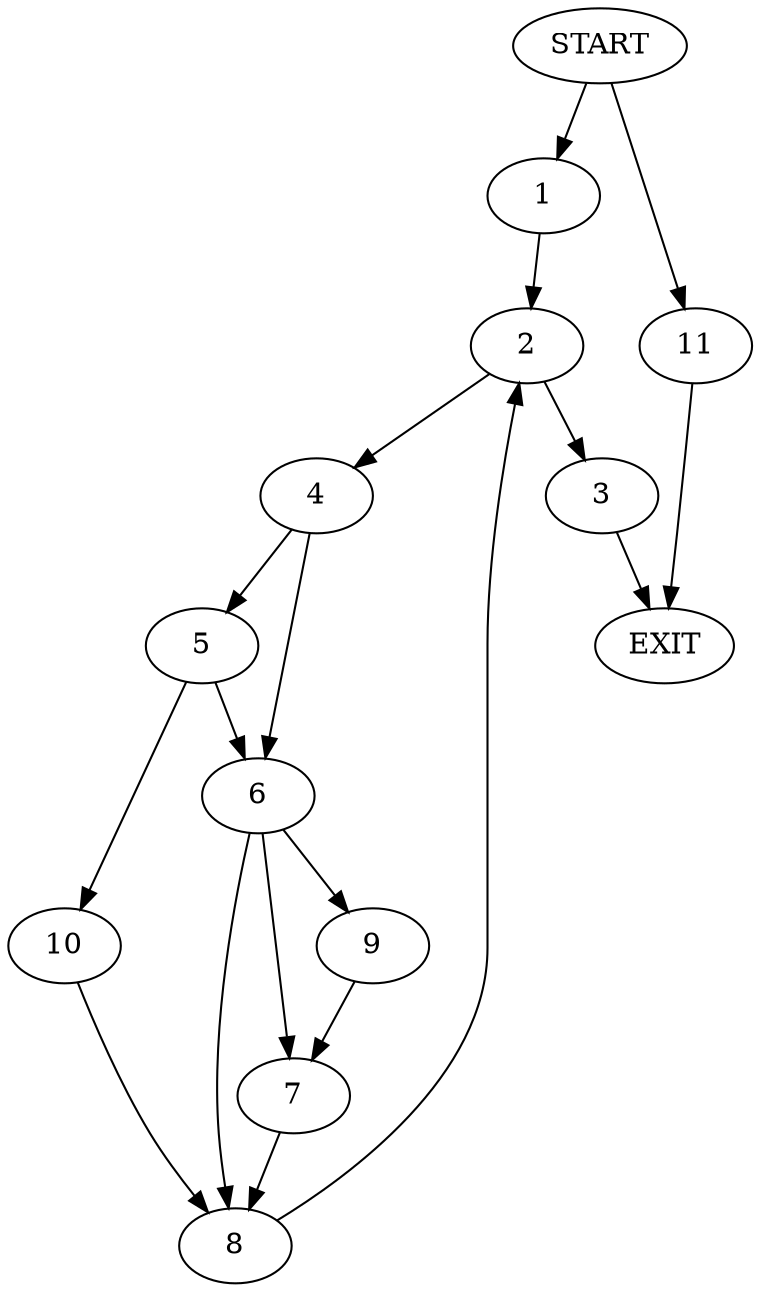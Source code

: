 digraph {
0 [label="START"]
12 [label="EXIT"]
0 -> 1
1 -> 2
2 -> 3
2 -> 4
4 -> 5
4 -> 6
3 -> 12
6 -> 7
6 -> 8
6 -> 9
5 -> 6
5 -> 10
10 -> 8
8 -> 2
9 -> 7
7 -> 8
0 -> 11
11 -> 12
}
